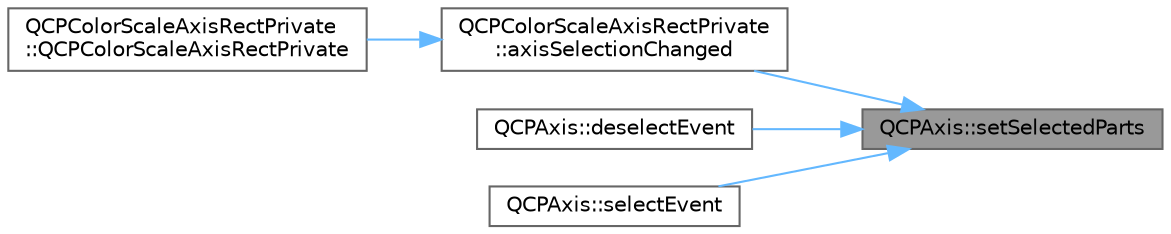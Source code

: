 digraph "QCPAxis::setSelectedParts"
{
 // LATEX_PDF_SIZE
  bgcolor="transparent";
  edge [fontname=Helvetica,fontsize=10,labelfontname=Helvetica,labelfontsize=10];
  node [fontname=Helvetica,fontsize=10,shape=box,height=0.2,width=0.4];
  rankdir="RL";
  Node1 [label="QCPAxis::setSelectedParts",height=0.2,width=0.4,color="gray40", fillcolor="grey60", style="filled", fontcolor="black",tooltip=" "];
  Node1 -> Node2 [dir="back",color="steelblue1",style="solid"];
  Node2 [label="QCPColorScaleAxisRectPrivate\l::axisSelectionChanged",height=0.2,width=0.4,color="grey40", fillcolor="white", style="filled",URL="$class_q_c_p_color_scale_axis_rect_private.html#a6112ad4291ac1695d37659cb049d598d",tooltip=" "];
  Node2 -> Node3 [dir="back",color="steelblue1",style="solid"];
  Node3 [label="QCPColorScaleAxisRectPrivate\l::QCPColorScaleAxisRectPrivate",height=0.2,width=0.4,color="grey40", fillcolor="white", style="filled",URL="$class_q_c_p_color_scale_axis_rect_private.html#ad3b242f75dd2b33581364a4e668a80db",tooltip=" "];
  Node1 -> Node4 [dir="back",color="steelblue1",style="solid"];
  Node4 [label="QCPAxis::deselectEvent",height=0.2,width=0.4,color="grey40", fillcolor="white", style="filled",URL="$class_q_c_p_axis.html#a5bc1f8a8d0fbc7658eba70c80279ed31",tooltip=" "];
  Node1 -> Node5 [dir="back",color="steelblue1",style="solid"];
  Node5 [label="QCPAxis::selectEvent",height=0.2,width=0.4,color="grey40", fillcolor="white", style="filled",URL="$class_q_c_p_axis.html#a50c3ed18e189d48421ec2978f88e4f87",tooltip=" "];
}
